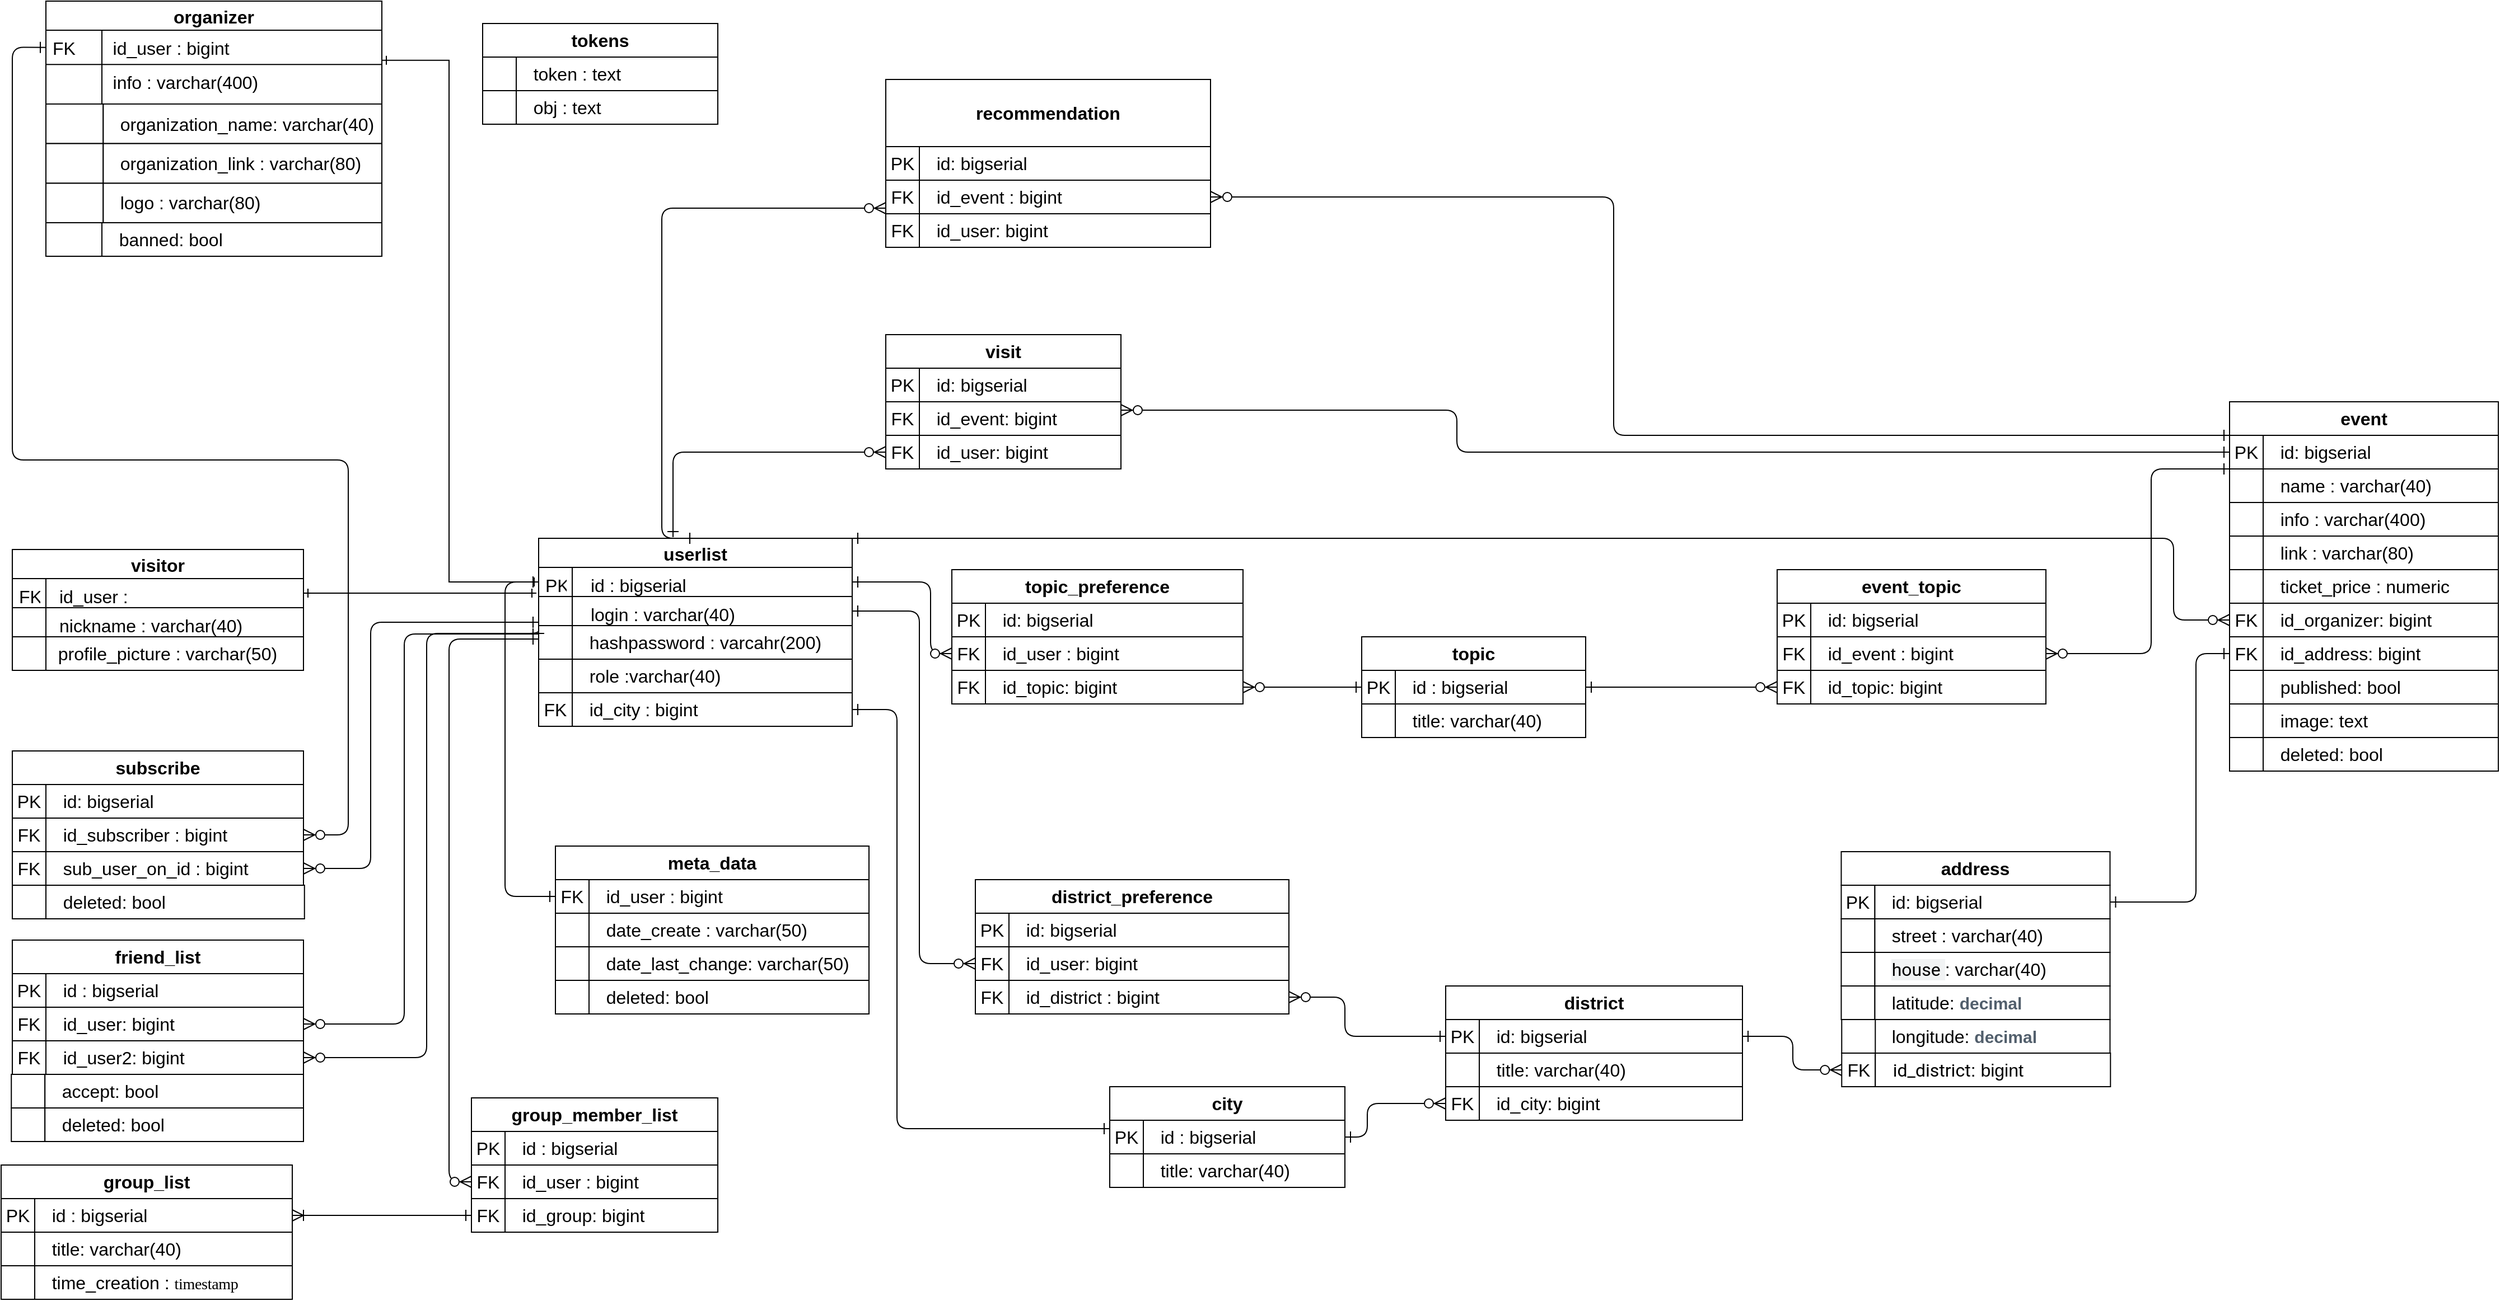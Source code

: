 <mxfile version="12.6.5" type="device"><diagram id="C5RBs43oDa-KdzZeNtuy" name="Page-1"><mxGraphModel dx="1955" dy="967" grid="1" gridSize="10" guides="1" tooltips="1" connect="1" arrows="1" fold="1" page="1" pageScale="1" pageWidth="827" pageHeight="1169" math="0" shadow="0"><root><mxCell id="WIyWlLk6GJQsqaUBKTNV-0"/><mxCell id="WIyWlLk6GJQsqaUBKTNV-1" parent="WIyWlLk6GJQsqaUBKTNV-0"/><mxCell id="cJ0iPeuXP4pMmwg4Xfa1-134" style="edgeStyle=orthogonalEdgeStyle;rounded=0;orthogonalLoop=1;jettySize=auto;html=1;exitX=0;exitY=0.5;exitDx=0;exitDy=0;entryX=1;entryY=-0.093;entryDx=0;entryDy=0;entryPerimeter=0;startArrow=ERone;startFill=0;endArrow=ERone;endFill=0;fontSize=16;" parent="WIyWlLk6GJQsqaUBKTNV-1" source="zkfFHV4jXpPFQw0GAbJ--52" target="cJ0iPeuXP4pMmwg4Xfa1-52" edge="1"><mxGeometry relative="1" as="geometry"><Array as="points"><mxPoint x="410" y="559"/><mxPoint x="410" y="93"/></Array></mxGeometry></mxCell><mxCell id="cJ0iPeuXP4pMmwg4Xfa1-21" value="" style="group;fontSize=16;" parent="WIyWlLk6GJQsqaUBKTNV-1" vertex="1" connectable="0"><mxGeometry x="490" y="520" width="280" height="138" as="geometry"/></mxCell><mxCell id="zkfFHV4jXpPFQw0GAbJ--51" value="userlist" style="swimlane;fontStyle=1;childLayout=stackLayout;horizontal=1;startSize=26;horizontalStack=0;resizeParent=1;resizeLast=0;collapsible=1;marginBottom=0;rounded=0;shadow=0;strokeWidth=1;fontSize=16;" parent="cJ0iPeuXP4pMmwg4Xfa1-21" vertex="1"><mxGeometry width="280" height="78" as="geometry"><mxRectangle x="20" y="80" width="160" height="26" as="alternateBounds"/></mxGeometry></mxCell><mxCell id="zkfFHV4jXpPFQw0GAbJ--52" value=" id : bigserial&#10;" style="shape=partialRectangle;top=0;left=0;right=0;bottom=1;align=left;verticalAlign=top;fillColor=none;spacingLeft=40;spacingRight=4;overflow=hidden;rotatable=0;points=[[0,0.5],[1,0.5]];portConstraint=eastwest;dropTarget=0;rounded=0;shadow=0;strokeWidth=1;fontStyle=0;fontSize=16;" parent="zkfFHV4jXpPFQw0GAbJ--51" vertex="1"><mxGeometry y="26" width="280" height="26" as="geometry"/></mxCell><mxCell id="zkfFHV4jXpPFQw0GAbJ--53" value="PK" style="shape=partialRectangle;top=0;left=0;bottom=0;fillColor=none;align=left;verticalAlign=top;spacingLeft=4;spacingRight=4;overflow=hidden;rotatable=0;points=[];portConstraint=eastwest;part=1;fontSize=16;" parent="zkfFHV4jXpPFQw0GAbJ--52" vertex="1" connectable="0"><mxGeometry width="30" height="26" as="geometry"/></mxCell><mxCell id="zkfFHV4jXpPFQw0GAbJ--54" value=" login : varchar(40)" style="shape=partialRectangle;top=0;left=0;right=0;bottom=0;align=left;verticalAlign=top;fillColor=none;spacingLeft=40;spacingRight=4;overflow=hidden;rotatable=0;points=[[0,0.5],[1,0.5]];portConstraint=eastwest;dropTarget=0;rounded=0;shadow=0;strokeWidth=1;fontSize=16;" parent="zkfFHV4jXpPFQw0GAbJ--51" vertex="1"><mxGeometry y="52" width="280" height="26" as="geometry"/></mxCell><mxCell id="zkfFHV4jXpPFQw0GAbJ--55" value="" style="shape=partialRectangle;top=0;left=0;bottom=0;fillColor=none;align=left;verticalAlign=top;spacingLeft=4;spacingRight=4;overflow=hidden;rotatable=0;points=[];portConstraint=eastwest;part=1;fontSize=16;" parent="zkfFHV4jXpPFQw0GAbJ--54" vertex="1" connectable="0"><mxGeometry width="30" height="26" as="geometry"/></mxCell><mxCell id="cJ0iPeuXP4pMmwg4Xfa1-22" value="" style="group;fontSize=16;" parent="cJ0iPeuXP4pMmwg4Xfa1-21" vertex="1" connectable="0"><mxGeometry y="78" width="280" height="60" as="geometry"/></mxCell><mxCell id="cJ0iPeuXP4pMmwg4Xfa1-7" value="" style="rounded=0;whiteSpace=wrap;html=1;fontSize=16;" parent="cJ0iPeuXP4pMmwg4Xfa1-22" vertex="1"><mxGeometry width="49.412" height="30" as="geometry"/></mxCell><mxCell id="cJ0iPeuXP4pMmwg4Xfa1-13" value="&lt;span style=&quot;white-space: normal ; font-size: 16px&quot;&gt;&amp;nbsp; &amp;nbsp;hashpassword : varcahr(200)&lt;/span&gt;" style="rounded=0;whiteSpace=wrap;html=1;align=left;fontSize=16;" parent="cJ0iPeuXP4pMmwg4Xfa1-22" vertex="1"><mxGeometry x="30" width="250" height="30" as="geometry"/></mxCell><mxCell id="cJ0iPeuXP4pMmwg4Xfa1-14" value="" style="rounded=0;whiteSpace=wrap;html=1;fontSize=16;" parent="cJ0iPeuXP4pMmwg4Xfa1-22" vertex="1"><mxGeometry y="30" width="30" height="30" as="geometry"/></mxCell><mxCell id="cJ0iPeuXP4pMmwg4Xfa1-15" value="&amp;nbsp; &amp;nbsp;role :varchar(40)" style="rounded=0;whiteSpace=wrap;html=1;align=left;fontSize=16;" parent="cJ0iPeuXP4pMmwg4Xfa1-22" vertex="1"><mxGeometry x="30" y="30" width="250" height="30" as="geometry"/></mxCell><mxCell id="cJ0iPeuXP4pMmwg4Xfa1-27" value="PK" style="rounded=0;whiteSpace=wrap;html=1;fontSize=16;" parent="WIyWlLk6GJQsqaUBKTNV-1" vertex="1"><mxGeometry x="2000" y="428" width="30" height="30" as="geometry"/></mxCell><mxCell id="cJ0iPeuXP4pMmwg4Xfa1-28" value="&amp;nbsp; &amp;nbsp;id&lt;span style=&quot;white-space: nowrap&quot;&gt;:&amp;nbsp;&lt;/span&gt;bigserial" style="rounded=0;whiteSpace=wrap;html=1;align=left;fontSize=16;" parent="WIyWlLk6GJQsqaUBKTNV-1" vertex="1"><mxGeometry x="2030" y="428" width="210" height="30" as="geometry"/></mxCell><mxCell id="cJ0iPeuXP4pMmwg4Xfa1-42" value="FK" style="rounded=0;whiteSpace=wrap;html=1;fontSize=16;" parent="WIyWlLk6GJQsqaUBKTNV-1" vertex="1"><mxGeometry x="490" y="658" width="30" height="30" as="geometry"/></mxCell><mxCell id="cJ0iPeuXP4pMmwg4Xfa1-43" value="&amp;nbsp; &amp;nbsp;id_city :&amp;nbsp;bigint" style="rounded=0;whiteSpace=wrap;html=1;align=left;fontSize=16;" parent="WIyWlLk6GJQsqaUBKTNV-1" vertex="1"><mxGeometry x="520" y="658" width="250" height="30" as="geometry"/></mxCell><mxCell id="cJ0iPeuXP4pMmwg4Xfa1-61" value="" style="group;fontSize=16;" parent="WIyWlLk6GJQsqaUBKTNV-1" vertex="1" connectable="0"><mxGeometry x="110" y="530" width="170" height="138" as="geometry"/></mxCell><mxCell id="cJ0iPeuXP4pMmwg4Xfa1-62" value="visitor" style="swimlane;fontStyle=1;childLayout=stackLayout;horizontal=1;startSize=26;horizontalStack=0;resizeParent=1;resizeLast=0;collapsible=1;marginBottom=0;rounded=0;shadow=0;strokeWidth=1;fontSize=16;" parent="cJ0iPeuXP4pMmwg4Xfa1-61" vertex="1"><mxGeometry x="-90" width="260" height="78" as="geometry"><mxRectangle x="20" y="80" width="160" height="26" as="alternateBounds"/></mxGeometry></mxCell><mxCell id="cJ0iPeuXP4pMmwg4Xfa1-63" value="id_user : &#10;" style="shape=partialRectangle;top=0;left=0;right=0;bottom=1;align=left;verticalAlign=top;fillColor=none;spacingLeft=40;spacingRight=4;overflow=hidden;rotatable=0;points=[[0,0.5],[1,0.5]];portConstraint=eastwest;dropTarget=0;rounded=0;shadow=0;strokeWidth=1;fontStyle=0;fontSize=16;" parent="cJ0iPeuXP4pMmwg4Xfa1-62" vertex="1"><mxGeometry y="26" width="260" height="26" as="geometry"/></mxCell><mxCell id="cJ0iPeuXP4pMmwg4Xfa1-64" value="FK" style="shape=partialRectangle;top=0;left=0;bottom=0;fillColor=none;align=left;verticalAlign=top;spacingLeft=4;spacingRight=4;overflow=hidden;rotatable=0;points=[];portConstraint=eastwest;part=1;fontSize=16;" parent="cJ0iPeuXP4pMmwg4Xfa1-63" vertex="1" connectable="0"><mxGeometry width="30" height="26" as="geometry"/></mxCell><mxCell id="cJ0iPeuXP4pMmwg4Xfa1-65" value="nickname : varchar(40)" style="shape=partialRectangle;top=0;left=0;right=0;bottom=0;align=left;verticalAlign=top;fillColor=none;spacingLeft=40;spacingRight=4;overflow=hidden;rotatable=0;points=[[0,0.5],[1,0.5]];portConstraint=eastwest;dropTarget=0;rounded=0;shadow=0;strokeWidth=1;fontSize=16;" parent="cJ0iPeuXP4pMmwg4Xfa1-62" vertex="1"><mxGeometry y="52" width="260" height="26" as="geometry"/></mxCell><mxCell id="cJ0iPeuXP4pMmwg4Xfa1-66" value="" style="shape=partialRectangle;top=0;left=0;bottom=0;fillColor=none;align=left;verticalAlign=top;spacingLeft=4;spacingRight=4;overflow=hidden;rotatable=0;points=[];portConstraint=eastwest;part=1;fontSize=16;" parent="cJ0iPeuXP4pMmwg4Xfa1-65" vertex="1" connectable="0"><mxGeometry width="30" height="26" as="geometry"/></mxCell><mxCell id="cJ0iPeuXP4pMmwg4Xfa1-67" value="" style="group;fontSize=16;" parent="cJ0iPeuXP4pMmwg4Xfa1-61" vertex="1" connectable="0"><mxGeometry y="78" width="170" height="60" as="geometry"/></mxCell><mxCell id="cJ0iPeuXP4pMmwg4Xfa1-68" value="" style="rounded=0;whiteSpace=wrap;html=1;fontSize=16;" parent="cJ0iPeuXP4pMmwg4Xfa1-67" vertex="1"><mxGeometry x="-90" width="30" height="30" as="geometry"/></mxCell><mxCell id="cJ0iPeuXP4pMmwg4Xfa1-69" value="&lt;span style=&quot;white-space: normal ; font-size: 16px&quot;&gt;&amp;nbsp; &lt;/span&gt;profile_picture&amp;nbsp;&lt;span style=&quot;white-space: nowrap&quot;&gt;: varchar(50)&lt;/span&gt;" style="rounded=0;whiteSpace=wrap;html=1;align=left;fontSize=16;" parent="cJ0iPeuXP4pMmwg4Xfa1-67" vertex="1"><mxGeometry x="-60" width="230" height="30" as="geometry"/></mxCell><mxCell id="cJ0iPeuXP4pMmwg4Xfa1-73" value="&lt;b style=&quot;font-size: 16px;&quot;&gt;event&lt;/b&gt;" style="rounded=0;whiteSpace=wrap;html=1;align=center;fontSize=16;" parent="WIyWlLk6GJQsqaUBKTNV-1" vertex="1"><mxGeometry x="2000" y="398" width="240" height="30" as="geometry"/></mxCell><mxCell id="cJ0iPeuXP4pMmwg4Xfa1-74" value="" style="rounded=0;whiteSpace=wrap;html=1;fontSize=16;" parent="WIyWlLk6GJQsqaUBKTNV-1" vertex="1"><mxGeometry x="2000" y="458" width="30" height="30" as="geometry"/></mxCell><mxCell id="cJ0iPeuXP4pMmwg4Xfa1-75" value="&amp;nbsp; &amp;nbsp;name : varchar(40)" style="rounded=0;whiteSpace=wrap;html=1;align=left;fontSize=16;" parent="WIyWlLk6GJQsqaUBKTNV-1" vertex="1"><mxGeometry x="2030" y="458" width="210" height="30" as="geometry"/></mxCell><mxCell id="cJ0iPeuXP4pMmwg4Xfa1-78" value="" style="rounded=0;whiteSpace=wrap;html=1;fontSize=16;" parent="WIyWlLk6GJQsqaUBKTNV-1" vertex="1"><mxGeometry x="2000" y="518" width="30" height="30" as="geometry"/></mxCell><mxCell id="cJ0iPeuXP4pMmwg4Xfa1-79" value="&amp;nbsp; &amp;nbsp;link : varchar(80)" style="rounded=0;whiteSpace=wrap;html=1;align=left;fontSize=16;" parent="WIyWlLk6GJQsqaUBKTNV-1" vertex="1"><mxGeometry x="2030" y="518" width="210" height="30" as="geometry"/></mxCell><mxCell id="cJ0iPeuXP4pMmwg4Xfa1-80" value="" style="rounded=0;whiteSpace=wrap;html=1;fontSize=16;" parent="WIyWlLk6GJQsqaUBKTNV-1" vertex="1"><mxGeometry x="2000" y="488" width="30" height="30" as="geometry"/></mxCell><mxCell id="cJ0iPeuXP4pMmwg4Xfa1-81" value="&amp;nbsp; &amp;nbsp;info : varchar(400)" style="rounded=0;whiteSpace=wrap;html=1;align=left;fontSize=16;" parent="WIyWlLk6GJQsqaUBKTNV-1" vertex="1"><mxGeometry x="2030" y="488" width="210" height="30" as="geometry"/></mxCell><mxCell id="cJ0iPeuXP4pMmwg4Xfa1-82" value="" style="rounded=0;whiteSpace=wrap;html=1;fontSize=16;" parent="WIyWlLk6GJQsqaUBKTNV-1" vertex="1"><mxGeometry x="2000" y="548" width="30" height="30" as="geometry"/></mxCell><mxCell id="cJ0iPeuXP4pMmwg4Xfa1-83" value="&amp;nbsp; &amp;nbsp;ticket_price : numeric" style="rounded=0;whiteSpace=wrap;html=1;align=left;fontSize=16;" parent="WIyWlLk6GJQsqaUBKTNV-1" vertex="1"><mxGeometry x="2030" y="548" width="210" height="30" as="geometry"/></mxCell><mxCell id="cJ0iPeuXP4pMmwg4Xfa1-84" value="FK" style="rounded=0;whiteSpace=wrap;html=1;fontSize=16;" parent="WIyWlLk6GJQsqaUBKTNV-1" vertex="1"><mxGeometry x="2000" y="578" width="30" height="30" as="geometry"/></mxCell><mxCell id="cJ0iPeuXP4pMmwg4Xfa1-85" value="&amp;nbsp; &amp;nbsp;id_organizer&lt;span style=&quot;white-space: nowrap&quot;&gt;:&amp;nbsp;&lt;/span&gt;&lt;span style=&quot;white-space: nowrap&quot;&gt;bigint&lt;/span&gt;" style="rounded=0;whiteSpace=wrap;html=1;align=left;fontSize=16;" parent="WIyWlLk6GJQsqaUBKTNV-1" vertex="1"><mxGeometry x="2030" y="578" width="210" height="30" as="geometry"/></mxCell><mxCell id="cJ0iPeuXP4pMmwg4Xfa1-88" value="PK" style="rounded=0;whiteSpace=wrap;html=1;fontSize=16;" parent="WIyWlLk6GJQsqaUBKTNV-1" vertex="1"><mxGeometry x="1300" y="950" width="30" height="30" as="geometry"/></mxCell><mxCell id="cJ0iPeuXP4pMmwg4Xfa1-89" value="&amp;nbsp; &amp;nbsp;id: bigserial" style="rounded=0;whiteSpace=wrap;html=1;align=left;fontSize=16;" parent="WIyWlLk6GJQsqaUBKTNV-1" vertex="1"><mxGeometry x="1330" y="950" width="235" height="30" as="geometry"/></mxCell><mxCell id="cJ0iPeuXP4pMmwg4Xfa1-90" value="&lt;b style=&quot;font-size: 16px&quot;&gt;district&lt;/b&gt;" style="rounded=0;whiteSpace=wrap;html=1;align=center;fontSize=16;" parent="WIyWlLk6GJQsqaUBKTNV-1" vertex="1"><mxGeometry x="1300" y="920" width="265" height="30" as="geometry"/></mxCell><mxCell id="cJ0iPeuXP4pMmwg4Xfa1-91" value="" style="rounded=0;whiteSpace=wrap;html=1;fontSize=16;" parent="WIyWlLk6GJQsqaUBKTNV-1" vertex="1"><mxGeometry x="1300" y="980" width="30" height="30" as="geometry"/></mxCell><mxCell id="cJ0iPeuXP4pMmwg4Xfa1-92" value="&amp;nbsp; &amp;nbsp;title: varchar(40)" style="rounded=0;whiteSpace=wrap;html=1;align=left;fontSize=16;" parent="WIyWlLk6GJQsqaUBKTNV-1" vertex="1"><mxGeometry x="1330" y="980" width="235" height="30" as="geometry"/></mxCell><mxCell id="cJ0iPeuXP4pMmwg4Xfa1-95" value="FK" style="rounded=0;whiteSpace=wrap;html=1;fontSize=16;" parent="WIyWlLk6GJQsqaUBKTNV-1" vertex="1"><mxGeometry x="1300" y="1010" width="30" height="30" as="geometry"/></mxCell><mxCell id="cJ0iPeuXP4pMmwg4Xfa1-96" value="&amp;nbsp; &amp;nbsp;id_city:&amp;nbsp;bigint" style="rounded=0;whiteSpace=wrap;html=1;align=left;fontSize=16;" parent="WIyWlLk6GJQsqaUBKTNV-1" vertex="1"><mxGeometry x="1330" y="1010" width="235" height="30" as="geometry"/></mxCell><mxCell id="cJ0iPeuXP4pMmwg4Xfa1-97" value="PK" style="rounded=0;whiteSpace=wrap;html=1;fontSize=16;" parent="WIyWlLk6GJQsqaUBKTNV-1" vertex="1"><mxGeometry x="1225" y="638" width="30" height="30" as="geometry"/></mxCell><mxCell id="cJ0iPeuXP4pMmwg4Xfa1-98" value="&amp;nbsp; &amp;nbsp;id&amp;nbsp;&lt;span style=&quot;white-space: nowrap&quot;&gt;:&amp;nbsp;&lt;/span&gt;bigserial" style="rounded=0;whiteSpace=wrap;html=1;align=left;fontSize=16;" parent="WIyWlLk6GJQsqaUBKTNV-1" vertex="1"><mxGeometry x="1255" y="638" width="170" height="30" as="geometry"/></mxCell><mxCell id="cJ0iPeuXP4pMmwg4Xfa1-99" value="&lt;b style=&quot;font-size: 16px;&quot;&gt;topic&lt;/b&gt;" style="rounded=0;whiteSpace=wrap;html=1;align=center;fontSize=16;" parent="WIyWlLk6GJQsqaUBKTNV-1" vertex="1"><mxGeometry x="1225" y="608" width="200" height="30" as="geometry"/></mxCell><mxCell id="cJ0iPeuXP4pMmwg4Xfa1-100" value="" style="rounded=0;whiteSpace=wrap;html=1;fontSize=16;" parent="WIyWlLk6GJQsqaUBKTNV-1" vertex="1"><mxGeometry x="1225" y="668" width="30" height="30" as="geometry"/></mxCell><mxCell id="cJ0iPeuXP4pMmwg4Xfa1-101" value="&amp;nbsp; &amp;nbsp;title: varchar(40)" style="rounded=0;whiteSpace=wrap;html=1;align=left;fontSize=16;" parent="WIyWlLk6GJQsqaUBKTNV-1" vertex="1"><mxGeometry x="1255" y="668" width="170" height="30" as="geometry"/></mxCell><mxCell id="cJ0iPeuXP4pMmwg4Xfa1-108" value="FK" style="rounded=0;whiteSpace=wrap;html=1;fontSize=16;" parent="WIyWlLk6GJQsqaUBKTNV-1" vertex="1"><mxGeometry x="2000" y="608" width="30" height="30" as="geometry"/></mxCell><mxCell id="cJ0iPeuXP4pMmwg4Xfa1-109" value="&amp;nbsp; &amp;nbsp;id_address&lt;span style=&quot;white-space: nowrap&quot;&gt;:&amp;nbsp;&lt;/span&gt;&lt;span style=&quot;white-space: nowrap&quot;&gt;bigint&lt;/span&gt;" style="rounded=0;whiteSpace=wrap;html=1;align=left;fontSize=16;" parent="WIyWlLk6GJQsqaUBKTNV-1" vertex="1"><mxGeometry x="2030" y="608" width="210" height="30" as="geometry"/></mxCell><mxCell id="cJ0iPeuXP4pMmwg4Xfa1-110" value="PK" style="rounded=0;whiteSpace=wrap;html=1;fontSize=16;" parent="WIyWlLk6GJQsqaUBKTNV-1" vertex="1"><mxGeometry x="1000" y="1040" width="30" height="30" as="geometry"/></mxCell><mxCell id="cJ0iPeuXP4pMmwg4Xfa1-111" value="&amp;nbsp; &amp;nbsp;id : bigserial" style="rounded=0;whiteSpace=wrap;html=1;align=left;fontSize=16;" parent="WIyWlLk6GJQsqaUBKTNV-1" vertex="1"><mxGeometry x="1030" y="1040" width="180" height="30" as="geometry"/></mxCell><mxCell id="cJ0iPeuXP4pMmwg4Xfa1-112" value="&lt;b style=&quot;font-size: 16px&quot;&gt;city&lt;/b&gt;" style="rounded=0;whiteSpace=wrap;html=1;align=center;fontSize=16;" parent="WIyWlLk6GJQsqaUBKTNV-1" vertex="1"><mxGeometry x="1000" y="1010" width="210" height="30" as="geometry"/></mxCell><mxCell id="cJ0iPeuXP4pMmwg4Xfa1-113" value="" style="rounded=0;whiteSpace=wrap;html=1;fontSize=16;" parent="WIyWlLk6GJQsqaUBKTNV-1" vertex="1"><mxGeometry x="1000" y="1070" width="30" height="30" as="geometry"/></mxCell><mxCell id="cJ0iPeuXP4pMmwg4Xfa1-114" value="&amp;nbsp; &amp;nbsp;title: varchar(40)" style="rounded=0;whiteSpace=wrap;html=1;align=left;fontSize=16;" parent="WIyWlLk6GJQsqaUBKTNV-1" vertex="1"><mxGeometry x="1030" y="1070" width="180" height="30" as="geometry"/></mxCell><mxCell id="cJ0iPeuXP4pMmwg4Xfa1-119" value="PK" style="rounded=0;whiteSpace=wrap;html=1;fontSize=16;" parent="WIyWlLk6GJQsqaUBKTNV-1" vertex="1"><mxGeometry x="1653.24" y="830" width="30" height="30" as="geometry"/></mxCell><mxCell id="cJ0iPeuXP4pMmwg4Xfa1-120" value="&amp;nbsp; &amp;nbsp;id&lt;span style=&quot;white-space: nowrap&quot;&gt;:&amp;nbsp;&lt;/span&gt;bigserial" style="rounded=0;whiteSpace=wrap;html=1;align=left;fontSize=16;" parent="WIyWlLk6GJQsqaUBKTNV-1" vertex="1"><mxGeometry x="1683.24" y="830" width="210" height="30" as="geometry"/></mxCell><mxCell id="cJ0iPeuXP4pMmwg4Xfa1-121" value="&lt;b style=&quot;font-size: 16px&quot;&gt;address&lt;/b&gt;" style="rounded=0;whiteSpace=wrap;html=1;align=center;fontSize=16;" parent="WIyWlLk6GJQsqaUBKTNV-1" vertex="1"><mxGeometry x="1653.24" y="800" width="240" height="30" as="geometry"/></mxCell><mxCell id="cJ0iPeuXP4pMmwg4Xfa1-122" value="FK" style="rounded=0;whiteSpace=wrap;html=1;fontSize=16;" parent="WIyWlLk6GJQsqaUBKTNV-1" vertex="1"><mxGeometry x="1653.65" y="980" width="30" height="30" as="geometry"/></mxCell><mxCell id="cJ0iPeuXP4pMmwg4Xfa1-123" value="&amp;nbsp; &amp;nbsp;&lt;font face=&quot;roboto, arial, sans-serif&quot;&gt;&lt;span style=&quot;white-space: nowrap&quot;&gt;id_district&lt;/span&gt;&lt;/font&gt;&lt;span style=&quot;white-space: nowrap&quot;&gt;:&amp;nbsp;&lt;/span&gt;&lt;span style=&quot;white-space: nowrap&quot;&gt;bigint&lt;/span&gt;" style="rounded=0;whiteSpace=wrap;html=1;align=left;fontSize=16;" parent="WIyWlLk6GJQsqaUBKTNV-1" vertex="1"><mxGeometry x="1683.65" y="980" width="210" height="30" as="geometry"/></mxCell><mxCell id="cJ0iPeuXP4pMmwg4Xfa1-124" value="" style="rounded=0;whiteSpace=wrap;html=1;fontSize=16;" parent="WIyWlLk6GJQsqaUBKTNV-1" vertex="1"><mxGeometry x="1653.24" y="890" width="30" height="30" as="geometry"/></mxCell><mxCell id="cJ0iPeuXP4pMmwg4Xfa1-125" value="&amp;nbsp; &amp;nbsp;&lt;span style=&quot;font-family: &amp;#34;roboto&amp;#34; , &amp;#34;arial&amp;#34; , sans-serif ; white-space: nowrap ; background-color: rgb(241 , 243 , 244)&quot;&gt;house&amp;nbsp;&lt;/span&gt;: varchar(40)" style="rounded=0;whiteSpace=wrap;html=1;align=left;fontSize=16;" parent="WIyWlLk6GJQsqaUBKTNV-1" vertex="1"><mxGeometry x="1683.24" y="890" width="210" height="30" as="geometry"/></mxCell><mxCell id="cJ0iPeuXP4pMmwg4Xfa1-126" value="" style="rounded=0;whiteSpace=wrap;html=1;fontSize=16;" parent="WIyWlLk6GJQsqaUBKTNV-1" vertex="1"><mxGeometry x="1653.24" y="860" width="30" height="30" as="geometry"/></mxCell><mxCell id="cJ0iPeuXP4pMmwg4Xfa1-127" value="&amp;nbsp; &amp;nbsp;street : varchar(40)" style="rounded=0;whiteSpace=wrap;html=1;align=left;fontSize=16;" parent="WIyWlLk6GJQsqaUBKTNV-1" vertex="1"><mxGeometry x="1683.24" y="860" width="210" height="30" as="geometry"/></mxCell><mxCell id="cJ0iPeuXP4pMmwg4Xfa1-128" value="" style="group" parent="WIyWlLk6GJQsqaUBKTNV-1" vertex="1" connectable="0"><mxGeometry x="50" y="40" width="300" height="198" as="geometry"/></mxCell><mxCell id="cJ0iPeuXP4pMmwg4Xfa1-44" value="" style="rounded=0;whiteSpace=wrap;html=1;fontSize=16;" parent="cJ0iPeuXP4pMmwg4Xfa1-128" vertex="1"><mxGeometry y="162.643" width="51.176" height="35.357" as="geometry"/></mxCell><mxCell id="cJ0iPeuXP4pMmwg4Xfa1-45" value="&amp;nbsp; &amp;nbsp;logo&amp;nbsp;&lt;span style=&quot;white-space: nowrap&quot;&gt;: varchar(80)&lt;/span&gt;" style="rounded=0;whiteSpace=wrap;html=1;align=left;fontSize=16;" parent="cJ0iPeuXP4pMmwg4Xfa1-128" vertex="1"><mxGeometry x="51.18" y="162.64" width="248.82" height="35.36" as="geometry"/></mxCell><mxCell id="cJ0iPeuXP4pMmwg4Xfa1-48" value="" style="group;fontSize=16;" parent="cJ0iPeuXP4pMmwg4Xfa1-128" vertex="1" connectable="0"><mxGeometry width="300" height="162.649" as="geometry"/></mxCell><mxCell id="cJ0iPeuXP4pMmwg4Xfa1-49" value="organizer" style="swimlane;fontStyle=1;childLayout=stackLayout;horizontal=1;startSize=26;horizontalStack=0;resizeParent=1;resizeLast=0;collapsible=1;marginBottom=0;rounded=0;shadow=0;strokeWidth=1;fontSize=16;" parent="cJ0iPeuXP4pMmwg4Xfa1-48" vertex="1"><mxGeometry width="300" height="96.643" as="geometry"><mxRectangle x="20" y="80" width="160" height="26" as="alternateBounds"/></mxGeometry></mxCell><mxCell id="cJ0iPeuXP4pMmwg4Xfa1-50" value="    id_user : bigint" style="shape=partialRectangle;top=0;left=0;right=0;bottom=1;align=left;verticalAlign=top;fillColor=none;spacingLeft=40;spacingRight=4;overflow=hidden;rotatable=0;points=[[0,0.5],[1,0.5]];portConstraint=eastwest;dropTarget=0;rounded=0;shadow=0;strokeWidth=1;fontStyle=0;fontSize=16;" parent="cJ0iPeuXP4pMmwg4Xfa1-49" vertex="1"><mxGeometry y="26" width="300" height="30.643" as="geometry"/></mxCell><mxCell id="cJ0iPeuXP4pMmwg4Xfa1-51" value="FK" style="shape=partialRectangle;top=0;left=0;bottom=0;fillColor=none;align=left;verticalAlign=top;spacingLeft=4;spacingRight=4;overflow=hidden;rotatable=0;points=[];portConstraint=eastwest;part=1;fontSize=16;" parent="cJ0iPeuXP4pMmwg4Xfa1-50" vertex="1" connectable="0"><mxGeometry width="50" height="30.64" as="geometry"/></mxCell><mxCell id="cJ0iPeuXP4pMmwg4Xfa1-52" value="    info : varchar(400)" style="shape=partialRectangle;top=0;left=0;right=0;bottom=0;align=left;verticalAlign=top;fillColor=none;spacingLeft=40;spacingRight=4;overflow=hidden;rotatable=0;points=[[0,0.5],[1,0.5]];portConstraint=eastwest;dropTarget=0;rounded=0;shadow=0;strokeWidth=1;fontSize=16;" parent="cJ0iPeuXP4pMmwg4Xfa1-49" vertex="1"><mxGeometry y="56.643" width="300" height="40" as="geometry"/></mxCell><mxCell id="cJ0iPeuXP4pMmwg4Xfa1-53" value="" style="shape=partialRectangle;top=0;left=0;bottom=0;fillColor=none;align=left;verticalAlign=top;spacingLeft=4;spacingRight=4;overflow=hidden;rotatable=0;points=[];portConstraint=eastwest;part=1;fontSize=16;" parent="cJ0iPeuXP4pMmwg4Xfa1-52" vertex="1" connectable="0"><mxGeometry width="50" height="40" as="geometry"/></mxCell><mxCell id="cJ0iPeuXP4pMmwg4Xfa1-54" value="" style="group;fontSize=16;" parent="cJ0iPeuXP4pMmwg4Xfa1-48" vertex="1" connectable="0"><mxGeometry y="91.929" width="300" height="70.72" as="geometry"/></mxCell><mxCell id="cJ0iPeuXP4pMmwg4Xfa1-55" value="" style="rounded=0;whiteSpace=wrap;html=1;fontSize=16;" parent="cJ0iPeuXP4pMmwg4Xfa1-54" vertex="1"><mxGeometry width="51.176" height="35.357" as="geometry"/></mxCell><mxCell id="cJ0iPeuXP4pMmwg4Xfa1-56" value="&lt;span style=&quot;white-space: normal ; font-size: 16px&quot;&gt;&amp;nbsp; &amp;nbsp;&lt;/span&gt;organization_name&lt;span style=&quot;white-space: nowrap&quot;&gt;: varchar(40)&lt;/span&gt;" style="rounded=0;whiteSpace=wrap;html=1;align=left;fontSize=16;" parent="cJ0iPeuXP4pMmwg4Xfa1-54" vertex="1"><mxGeometry x="51.18" width="248.82" height="35.36" as="geometry"/></mxCell><mxCell id="cJ0iPeuXP4pMmwg4Xfa1-57" value="" style="rounded=0;whiteSpace=wrap;html=1;fontSize=16;" parent="cJ0iPeuXP4pMmwg4Xfa1-54" vertex="1"><mxGeometry y="35.357" width="51.176" height="35.357" as="geometry"/></mxCell><mxCell id="cJ0iPeuXP4pMmwg4Xfa1-58" value="&amp;nbsp; &amp;nbsp;organization_link&amp;nbsp;&lt;span style=&quot;white-space: nowrap&quot;&gt;: varchar(80)&lt;/span&gt;" style="rounded=0;whiteSpace=wrap;html=1;align=left;fontSize=16;" parent="cJ0iPeuXP4pMmwg4Xfa1-54" vertex="1"><mxGeometry x="51.18" y="35.36" width="248.82" height="35.36" as="geometry"/></mxCell><mxCell id="cJ0iPeuXP4pMmwg4Xfa1-131" value="" style="edgeStyle=orthogonalEdgeStyle;endArrow=ERone;startArrow=ERone;shadow=0;strokeWidth=1;endSize=8;startSize=8;entryX=0;entryY=0.25;entryDx=0;entryDy=0;startFill=0;endFill=0;exitX=1;exitY=0.5;exitDx=0;exitDy=0;" parent="WIyWlLk6GJQsqaUBKTNV-1" source="cJ0iPeuXP4pMmwg4Xfa1-43" target="cJ0iPeuXP4pMmwg4Xfa1-110" edge="1"><mxGeometry width="100" height="100" relative="1" as="geometry"><mxPoint x="700" y="820" as="sourcePoint"/><mxPoint x="880" y="515" as="targetPoint"/><Array as="points"><mxPoint x="810" y="673"/><mxPoint x="810" y="1048"/></Array></mxGeometry></mxCell><mxCell id="cJ0iPeuXP4pMmwg4Xfa1-132" value="" style="edgeStyle=orthogonalEdgeStyle;endArrow=ERzeroToMany;startArrow=ERone;shadow=0;strokeWidth=1;endSize=8;startSize=8;startFill=0;entryX=0;entryY=0.5;entryDx=0;entryDy=0;endFill=1;exitX=1;exitY=0.5;exitDx=0;exitDy=0;" parent="WIyWlLk6GJQsqaUBKTNV-1" source="cJ0iPeuXP4pMmwg4Xfa1-111" target="cJ0iPeuXP4pMmwg4Xfa1-95" edge="1"><mxGeometry width="100" height="100" relative="1" as="geometry"><mxPoint x="1260" y="1150" as="sourcePoint"/><mxPoint x="1010" y="1160" as="targetPoint"/><Array as="points"><mxPoint x="1230" y="1055"/><mxPoint x="1230" y="1025"/></Array></mxGeometry></mxCell><mxCell id="cJ0iPeuXP4pMmwg4Xfa1-133" style="edgeStyle=orthogonalEdgeStyle;rounded=0;orthogonalLoop=1;jettySize=auto;html=1;entryX=1;entryY=0.5;entryDx=0;entryDy=0;startArrow=ERone;startFill=0;endArrow=ERone;endFill=0;fontSize=16;" parent="WIyWlLk6GJQsqaUBKTNV-1" target="cJ0iPeuXP4pMmwg4Xfa1-63" edge="1"><mxGeometry relative="1" as="geometry"><mxPoint x="488" y="569" as="sourcePoint"/><Array as="points"><mxPoint x="410" y="569"/><mxPoint x="410" y="569"/></Array></mxGeometry></mxCell><mxCell id="cJ0iPeuXP4pMmwg4Xfa1-135" value="" style="rounded=0;whiteSpace=wrap;html=1;fontSize=16;" parent="WIyWlLk6GJQsqaUBKTNV-1" vertex="1"><mxGeometry x="1653.24" y="920" width="30" height="30" as="geometry"/></mxCell><mxCell id="cJ0iPeuXP4pMmwg4Xfa1-136" value="&amp;nbsp; &amp;nbsp;latitude:&amp;nbsp;&lt;span style=&quot;color: rgb(82 , 95 , 108) ; font-size: 15px ; background-color: rgb(255 , 255 , 255)&quot;&gt;&lt;b&gt;decimal&lt;/b&gt;&lt;/span&gt;" style="rounded=0;whiteSpace=wrap;html=1;align=left;fontSize=16;" parent="WIyWlLk6GJQsqaUBKTNV-1" vertex="1"><mxGeometry x="1683.24" y="920" width="210" height="30" as="geometry"/></mxCell><mxCell id="cJ0iPeuXP4pMmwg4Xfa1-138" value="" style="edgeStyle=orthogonalEdgeStyle;endArrow=ERzeroToMany;startArrow=ERone;shadow=0;strokeWidth=1;endSize=8;startSize=8;startFill=0;exitX=1;exitY=0.5;exitDx=0;exitDy=0;entryX=0;entryY=0.5;entryDx=0;entryDy=0;" parent="WIyWlLk6GJQsqaUBKTNV-1" source="cJ0iPeuXP4pMmwg4Xfa1-89" target="cJ0iPeuXP4pMmwg4Xfa1-122" edge="1"><mxGeometry width="100" height="100" relative="1" as="geometry"><mxPoint x="980" y="1005" as="sourcePoint"/><mxPoint x="1285" y="1010" as="targetPoint"/><Array as="points"><mxPoint x="1610" y="965"/><mxPoint x="1610" y="995"/></Array></mxGeometry></mxCell><mxCell id="cJ0iPeuXP4pMmwg4Xfa1-141" value="" style="edgeStyle=orthogonalEdgeStyle;endArrow=ERone;startArrow=ERone;shadow=0;strokeWidth=1;endSize=8;startSize=8;startFill=0;endFill=0;exitX=0;exitY=0.5;exitDx=0;exitDy=0;entryX=1;entryY=0.5;entryDx=0;entryDy=0;" parent="WIyWlLk6GJQsqaUBKTNV-1" source="cJ0iPeuXP4pMmwg4Xfa1-108" target="cJ0iPeuXP4pMmwg4Xfa1-120" edge="1"><mxGeometry width="100" height="100" relative="1" as="geometry"><mxPoint x="670" y="743" as="sourcePoint"/><mxPoint x="1490" y="880" as="targetPoint"/><Array as="points"><mxPoint x="1970" y="623"/><mxPoint x="1970" y="845"/></Array></mxGeometry></mxCell><mxCell id="cJ0iPeuXP4pMmwg4Xfa1-142" value="PK" style="rounded=0;whiteSpace=wrap;html=1;fontSize=16;" parent="WIyWlLk6GJQsqaUBKTNV-1" vertex="1"><mxGeometry x="800" y="170" width="30" height="30" as="geometry"/></mxCell><mxCell id="cJ0iPeuXP4pMmwg4Xfa1-143" value="&amp;nbsp; &amp;nbsp;id&lt;span style=&quot;white-space: nowrap&quot;&gt;:&amp;nbsp;&lt;/span&gt;bigserial" style="rounded=0;whiteSpace=wrap;html=1;align=left;fontSize=16;" parent="WIyWlLk6GJQsqaUBKTNV-1" vertex="1"><mxGeometry x="830" y="170" width="260" height="30" as="geometry"/></mxCell><mxCell id="cJ0iPeuXP4pMmwg4Xfa1-144" value="&lt;b&gt;recommendation&lt;/b&gt;" style="rounded=0;whiteSpace=wrap;html=1;align=center;fontSize=16;" parent="WIyWlLk6GJQsqaUBKTNV-1" vertex="1"><mxGeometry x="800" y="110" width="290" height="60" as="geometry"/></mxCell><mxCell id="cJ0iPeuXP4pMmwg4Xfa1-145" value="FK" style="rounded=0;whiteSpace=wrap;html=1;fontSize=16;" parent="WIyWlLk6GJQsqaUBKTNV-1" vertex="1"><mxGeometry x="800" y="230" width="30" height="30" as="geometry"/></mxCell><mxCell id="cJ0iPeuXP4pMmwg4Xfa1-146" value="&amp;nbsp; &amp;nbsp;id_user&lt;span style=&quot;white-space: nowrap&quot;&gt;:&amp;nbsp;&lt;/span&gt;&lt;span style=&quot;white-space: nowrap&quot;&gt;bigint&lt;/span&gt;" style="rounded=0;whiteSpace=wrap;html=1;align=left;fontSize=16;" parent="WIyWlLk6GJQsqaUBKTNV-1" vertex="1"><mxGeometry x="830" y="230" width="260" height="30" as="geometry"/></mxCell><mxCell id="cJ0iPeuXP4pMmwg4Xfa1-147" value="FK" style="rounded=0;whiteSpace=wrap;html=1;fontSize=16;" parent="WIyWlLk6GJQsqaUBKTNV-1" vertex="1"><mxGeometry x="800" y="200" width="30" height="30" as="geometry"/></mxCell><mxCell id="cJ0iPeuXP4pMmwg4Xfa1-148" value="&amp;nbsp; &amp;nbsp;id_event&amp;nbsp;&lt;span style=&quot;white-space: nowrap&quot;&gt;:&amp;nbsp;&lt;/span&gt;&lt;span style=&quot;white-space: nowrap&quot;&gt;bigint&lt;/span&gt;" style="rounded=0;whiteSpace=wrap;html=1;align=left;fontSize=16;" parent="WIyWlLk6GJQsqaUBKTNV-1" vertex="1"><mxGeometry x="830" y="200" width="260" height="30" as="geometry"/></mxCell><mxCell id="cJ0iPeuXP4pMmwg4Xfa1-149" value="" style="edgeStyle=orthogonalEdgeStyle;endArrow=ERzeroToMany;startArrow=ERone;shadow=0;strokeWidth=1;endSize=8;startSize=8;startFill=0;exitX=0.5;exitY=0;exitDx=0;exitDy=0;" parent="WIyWlLk6GJQsqaUBKTNV-1" source="zkfFHV4jXpPFQw0GAbJ--51" edge="1"><mxGeometry width="100" height="100" relative="1" as="geometry"><mxPoint x="672.89" y="583.846" as="sourcePoint"/><mxPoint x="800" y="225" as="targetPoint"/><Array as="points"><mxPoint x="600" y="520"/><mxPoint x="600" y="225"/></Array></mxGeometry></mxCell><mxCell id="cJ0iPeuXP4pMmwg4Xfa1-150" value="" style="edgeStyle=orthogonalEdgeStyle;endArrow=ERzeroToMany;startArrow=ERone;shadow=0;strokeWidth=1;endSize=8;startSize=8;entryX=1;entryY=0.5;entryDx=0;entryDy=0;startFill=0;exitX=0;exitY=0;exitDx=0;exitDy=0;" parent="WIyWlLk6GJQsqaUBKTNV-1" source="cJ0iPeuXP4pMmwg4Xfa1-27" target="cJ0iPeuXP4pMmwg4Xfa1-148" edge="1"><mxGeometry width="100" height="100" relative="1" as="geometry"><mxPoint x="585" y="530" as="sourcePoint"/><mxPoint x="630" y="315" as="targetPoint"/><Array as="points"><mxPoint x="1450" y="428"/><mxPoint x="1450" y="215"/></Array></mxGeometry></mxCell><mxCell id="cJ0iPeuXP4pMmwg4Xfa1-151" value="" style="edgeStyle=orthogonalEdgeStyle;endArrow=ERzeroToMany;startArrow=ERone;shadow=0;strokeWidth=1;endSize=8;startSize=8;entryX=0;entryY=0.5;entryDx=0;entryDy=0;startFill=0;exitX=1;exitY=0;exitDx=0;exitDy=0;" parent="WIyWlLk6GJQsqaUBKTNV-1" source="zkfFHV4jXpPFQw0GAbJ--51" target="cJ0iPeuXP4pMmwg4Xfa1-84" edge="1"><mxGeometry width="100" height="100" relative="1" as="geometry"><mxPoint x="650" y="519" as="sourcePoint"/><mxPoint x="880" y="515" as="targetPoint"/><Array as="points"><mxPoint x="1950" y="520"/><mxPoint x="1950" y="593"/></Array></mxGeometry></mxCell><mxCell id="cJ0iPeuXP4pMmwg4Xfa1-159" value="PK" style="rounded=0;whiteSpace=wrap;html=1;fontSize=16;" parent="WIyWlLk6GJQsqaUBKTNV-1" vertex="1"><mxGeometry x="20" y="740" width="30" height="30" as="geometry"/></mxCell><mxCell id="cJ0iPeuXP4pMmwg4Xfa1-160" value="&amp;nbsp; &amp;nbsp;id: bigserial" style="rounded=0;whiteSpace=wrap;html=1;align=left;fontSize=16;" parent="WIyWlLk6GJQsqaUBKTNV-1" vertex="1"><mxGeometry x="50" y="740" width="230" height="30" as="geometry"/></mxCell><mxCell id="cJ0iPeuXP4pMmwg4Xfa1-161" value="&lt;span style=&quot;text-align: left&quot;&gt;&lt;b&gt;subscribe&lt;/b&gt;&lt;/span&gt;" style="rounded=0;whiteSpace=wrap;html=1;align=center;fontSize=16;" parent="WIyWlLk6GJQsqaUBKTNV-1" vertex="1"><mxGeometry x="20" y="710" width="260" height="30" as="geometry"/></mxCell><mxCell id="cJ0iPeuXP4pMmwg4Xfa1-162" value="FK" style="rounded=0;whiteSpace=wrap;html=1;fontSize=16;" parent="WIyWlLk6GJQsqaUBKTNV-1" vertex="1"><mxGeometry x="20" y="770" width="30" height="30" as="geometry"/></mxCell><mxCell id="cJ0iPeuXP4pMmwg4Xfa1-163" value="&amp;nbsp; &amp;nbsp;id_subscriber :&amp;nbsp;bigint" style="rounded=0;whiteSpace=wrap;html=1;align=left;fontSize=16;" parent="WIyWlLk6GJQsqaUBKTNV-1" vertex="1"><mxGeometry x="50" y="770" width="230" height="30" as="geometry"/></mxCell><mxCell id="cJ0iPeuXP4pMmwg4Xfa1-166" value="PK" style="rounded=0;whiteSpace=wrap;html=1;fontSize=16;" parent="WIyWlLk6GJQsqaUBKTNV-1" vertex="1"><mxGeometry x="20" y="909" width="30" height="30" as="geometry"/></mxCell><mxCell id="cJ0iPeuXP4pMmwg4Xfa1-167" value="&amp;nbsp; &amp;nbsp;id : bigserial" style="rounded=0;whiteSpace=wrap;html=1;align=left;fontSize=16;" parent="WIyWlLk6GJQsqaUBKTNV-1" vertex="1"><mxGeometry x="50" y="909" width="230" height="30" as="geometry"/></mxCell><mxCell id="cJ0iPeuXP4pMmwg4Xfa1-168" value="&lt;b&gt;friend_list&lt;/b&gt;" style="rounded=0;whiteSpace=wrap;html=1;align=center;fontSize=16;" parent="WIyWlLk6GJQsqaUBKTNV-1" vertex="1"><mxGeometry x="20" y="879" width="260" height="30" as="geometry"/></mxCell><mxCell id="cJ0iPeuXP4pMmwg4Xfa1-169" value="FK" style="rounded=0;whiteSpace=wrap;html=1;fontSize=16;" parent="WIyWlLk6GJQsqaUBKTNV-1" vertex="1"><mxGeometry x="20" y="939" width="30" height="30" as="geometry"/></mxCell><mxCell id="cJ0iPeuXP4pMmwg4Xfa1-170" value="&amp;nbsp; &amp;nbsp;id_user:&amp;nbsp;bigint" style="rounded=0;whiteSpace=wrap;html=1;align=left;fontSize=16;" parent="WIyWlLk6GJQsqaUBKTNV-1" vertex="1"><mxGeometry x="50" y="939" width="230" height="30" as="geometry"/></mxCell><mxCell id="cJ0iPeuXP4pMmwg4Xfa1-175" value="" style="edgeStyle=orthogonalEdgeStyle;endArrow=ERzeroToMany;startArrow=ERone;shadow=0;strokeWidth=1;endSize=8;startSize=8;startFill=0;exitX=1;exitY=0.5;exitDx=0;exitDy=0;entryX=0;entryY=0.5;entryDx=0;entryDy=0;" parent="WIyWlLk6GJQsqaUBKTNV-1" source="zkfFHV4jXpPFQw0GAbJ--54" target="cJ0iPeuXP4pMmwg4Xfa1-195" edge="1"><mxGeometry width="100" height="100" relative="1" as="geometry"><mxPoint x="980" y="1075" as="sourcePoint"/><mxPoint x="1090" y="1095" as="targetPoint"/><Array as="points"><mxPoint x="830" y="585"/><mxPoint x="830" y="900"/></Array></mxGeometry></mxCell><mxCell id="cJ0iPeuXP4pMmwg4Xfa1-181" value="FK" style="rounded=0;whiteSpace=wrap;html=1;fontSize=16;" parent="WIyWlLk6GJQsqaUBKTNV-1" vertex="1"><mxGeometry x="800" y="398" width="30" height="30" as="geometry"/></mxCell><mxCell id="cJ0iPeuXP4pMmwg4Xfa1-182" value="&amp;nbsp; &amp;nbsp;id_event&lt;span style=&quot;white-space: nowrap&quot;&gt;:&amp;nbsp;&lt;/span&gt;&lt;span style=&quot;white-space: nowrap&quot;&gt;bigint&lt;/span&gt;" style="rounded=0;whiteSpace=wrap;html=1;align=left;fontSize=16;" parent="WIyWlLk6GJQsqaUBKTNV-1" vertex="1"><mxGeometry x="830" y="398" width="180" height="30" as="geometry"/></mxCell><mxCell id="cJ0iPeuXP4pMmwg4Xfa1-183" value="&lt;b&gt;visit&lt;/b&gt;" style="rounded=0;whiteSpace=wrap;html=1;align=center;fontSize=16;" parent="WIyWlLk6GJQsqaUBKTNV-1" vertex="1"><mxGeometry x="800" y="338" width="210" height="30" as="geometry"/></mxCell><mxCell id="cJ0iPeuXP4pMmwg4Xfa1-184" value="FK" style="rounded=0;whiteSpace=wrap;html=1;fontSize=16;" parent="WIyWlLk6GJQsqaUBKTNV-1" vertex="1"><mxGeometry x="800" y="428" width="30" height="30" as="geometry"/></mxCell><mxCell id="cJ0iPeuXP4pMmwg4Xfa1-185" value="&amp;nbsp; &amp;nbsp;id_user&lt;span style=&quot;white-space: nowrap&quot;&gt;:&amp;nbsp;&lt;/span&gt;&lt;span style=&quot;white-space: nowrap&quot;&gt;bigint&lt;/span&gt;" style="rounded=0;whiteSpace=wrap;html=1;align=left;fontSize=16;" parent="WIyWlLk6GJQsqaUBKTNV-1" vertex="1"><mxGeometry x="830" y="428" width="180" height="30" as="geometry"/></mxCell><mxCell id="cJ0iPeuXP4pMmwg4Xfa1-188" value="" style="edgeStyle=orthogonalEdgeStyle;endArrow=ERzeroToMany;startArrow=ERone;shadow=0;strokeWidth=1;endSize=8;startSize=8;entryX=0;entryY=0.5;entryDx=0;entryDy=0;startFill=0;" parent="WIyWlLk6GJQsqaUBKTNV-1" target="cJ0iPeuXP4pMmwg4Xfa1-184" edge="1"><mxGeometry width="100" height="100" relative="1" as="geometry"><mxPoint x="610" y="519" as="sourcePoint"/><mxPoint x="585.0" y="110" as="targetPoint"/><Array as="points"><mxPoint x="610" y="519"/><mxPoint x="610" y="205"/></Array></mxGeometry></mxCell><mxCell id="cJ0iPeuXP4pMmwg4Xfa1-189" value="" style="edgeStyle=orthogonalEdgeStyle;endArrow=ERzeroToMany;startArrow=ERone;shadow=0;strokeWidth=1;endSize=8;startSize=8;entryX=1;entryY=0.25;entryDx=0;entryDy=0;startFill=0;exitX=0;exitY=0.5;exitDx=0;exitDy=0;" parent="WIyWlLk6GJQsqaUBKTNV-1" source="cJ0iPeuXP4pMmwg4Xfa1-27" target="cJ0iPeuXP4pMmwg4Xfa1-182" edge="1"><mxGeometry width="100" height="100" relative="1" as="geometry"><mxPoint x="595.0" y="540" as="sourcePoint"/><mxPoint x="595.0" y="120" as="targetPoint"/><Array as="points"><mxPoint x="1310" y="443"/><mxPoint x="1310" y="406"/></Array></mxGeometry></mxCell><mxCell id="cJ0iPeuXP4pMmwg4Xfa1-190" value="PK" style="rounded=0;whiteSpace=wrap;html=1;fontSize=16;" parent="WIyWlLk6GJQsqaUBKTNV-1" vertex="1"><mxGeometry x="800" y="368" width="30" height="30" as="geometry"/></mxCell><mxCell id="cJ0iPeuXP4pMmwg4Xfa1-191" value="&amp;nbsp; &amp;nbsp;id&lt;span style=&quot;white-space: nowrap&quot;&gt;:&amp;nbsp;&lt;/span&gt;bigserial" style="rounded=0;whiteSpace=wrap;html=1;align=left;fontSize=16;" parent="WIyWlLk6GJQsqaUBKTNV-1" vertex="1"><mxGeometry x="830" y="368" width="180" height="30" as="geometry"/></mxCell><mxCell id="cJ0iPeuXP4pMmwg4Xfa1-192" value="PK" style="rounded=0;whiteSpace=wrap;html=1;fontSize=16;" parent="WIyWlLk6GJQsqaUBKTNV-1" vertex="1"><mxGeometry x="880" y="855" width="30" height="30" as="geometry"/></mxCell><mxCell id="cJ0iPeuXP4pMmwg4Xfa1-193" value="&amp;nbsp; &amp;nbsp;id: bigserial" style="rounded=0;whiteSpace=wrap;html=1;align=left;fontSize=16;" parent="WIyWlLk6GJQsqaUBKTNV-1" vertex="1"><mxGeometry x="910" y="855" width="250" height="30" as="geometry"/></mxCell><mxCell id="cJ0iPeuXP4pMmwg4Xfa1-194" value="&lt;b style=&quot;font-size: 16px&quot;&gt;district_&lt;/b&gt;&lt;b&gt;preference&lt;/b&gt;" style="rounded=0;whiteSpace=wrap;html=1;align=center;fontSize=16;" parent="WIyWlLk6GJQsqaUBKTNV-1" vertex="1"><mxGeometry x="880" y="825" width="280" height="30" as="geometry"/></mxCell><mxCell id="cJ0iPeuXP4pMmwg4Xfa1-195" value="FK" style="rounded=0;whiteSpace=wrap;html=1;fontSize=16;" parent="WIyWlLk6GJQsqaUBKTNV-1" vertex="1"><mxGeometry x="880" y="885" width="30" height="30" as="geometry"/></mxCell><mxCell id="cJ0iPeuXP4pMmwg4Xfa1-196" value="&amp;nbsp; &amp;nbsp;id_user:&amp;nbsp;bigint" style="rounded=0;whiteSpace=wrap;html=1;align=left;fontSize=16;" parent="WIyWlLk6GJQsqaUBKTNV-1" vertex="1"><mxGeometry x="910" y="885" width="250" height="30" as="geometry"/></mxCell><mxCell id="cJ0iPeuXP4pMmwg4Xfa1-197" value="FK" style="rounded=0;whiteSpace=wrap;html=1;fontSize=16;" parent="WIyWlLk6GJQsqaUBKTNV-1" vertex="1"><mxGeometry x="880" y="915" width="30" height="30" as="geometry"/></mxCell><mxCell id="cJ0iPeuXP4pMmwg4Xfa1-198" value="&amp;nbsp; &amp;nbsp;id_district :&amp;nbsp;bigint" style="rounded=0;whiteSpace=wrap;html=1;align=left;fontSize=16;" parent="WIyWlLk6GJQsqaUBKTNV-1" vertex="1"><mxGeometry x="910" y="915" width="250" height="30" as="geometry"/></mxCell><mxCell id="cJ0iPeuXP4pMmwg4Xfa1-199" value="" style="edgeStyle=orthogonalEdgeStyle;endArrow=ERzeroToMany;startArrow=ERone;shadow=0;strokeWidth=1;endSize=8;startSize=8;startFill=0;exitX=0;exitY=0.5;exitDx=0;exitDy=0;entryX=1;entryY=0.5;entryDx=0;entryDy=0;" parent="WIyWlLk6GJQsqaUBKTNV-1" source="cJ0iPeuXP4pMmwg4Xfa1-88" target="cJ0iPeuXP4pMmwg4Xfa1-198" edge="1"><mxGeometry width="100" height="100" relative="1" as="geometry"><mxPoint x="670.0" y="595.0" as="sourcePoint"/><mxPoint x="810.0" y="905" as="targetPoint"/><Array as="points"><mxPoint x="1210" y="965"/><mxPoint x="1210" y="930"/></Array></mxGeometry></mxCell><mxCell id="cJ0iPeuXP4pMmwg4Xfa1-200" value="PK" style="rounded=0;whiteSpace=wrap;html=1;fontSize=16;" parent="WIyWlLk6GJQsqaUBKTNV-1" vertex="1"><mxGeometry x="1596" y="578" width="30" height="30" as="geometry"/></mxCell><mxCell id="cJ0iPeuXP4pMmwg4Xfa1-201" value="&amp;nbsp; &amp;nbsp;id&lt;span style=&quot;white-space: nowrap&quot;&gt;:&amp;nbsp;&lt;/span&gt;bigserial" style="rounded=0;whiteSpace=wrap;html=1;align=left;fontSize=16;" parent="WIyWlLk6GJQsqaUBKTNV-1" vertex="1"><mxGeometry x="1626" y="578" width="210" height="30" as="geometry"/></mxCell><mxCell id="cJ0iPeuXP4pMmwg4Xfa1-202" value="&lt;b&gt;event_topic&lt;/b&gt;" style="rounded=0;whiteSpace=wrap;html=1;align=center;fontSize=16;" parent="WIyWlLk6GJQsqaUBKTNV-1" vertex="1"><mxGeometry x="1596" y="548" width="240" height="30" as="geometry"/></mxCell><mxCell id="cJ0iPeuXP4pMmwg4Xfa1-203" value="FK" style="rounded=0;whiteSpace=wrap;html=1;fontSize=16;" parent="WIyWlLk6GJQsqaUBKTNV-1" vertex="1"><mxGeometry x="1596" y="608" width="30" height="30" as="geometry"/></mxCell><mxCell id="cJ0iPeuXP4pMmwg4Xfa1-204" value="&amp;nbsp; &amp;nbsp;id_event&amp;nbsp;&lt;span style=&quot;white-space: nowrap&quot;&gt;:&amp;nbsp;&lt;/span&gt;&lt;span style=&quot;white-space: nowrap&quot;&gt;bigint&lt;/span&gt;" style="rounded=0;whiteSpace=wrap;html=1;align=left;fontSize=16;" parent="WIyWlLk6GJQsqaUBKTNV-1" vertex="1"><mxGeometry x="1626" y="608" width="210" height="30" as="geometry"/></mxCell><mxCell id="cJ0iPeuXP4pMmwg4Xfa1-205" value="FK" style="rounded=0;whiteSpace=wrap;html=1;fontSize=16;" parent="WIyWlLk6GJQsqaUBKTNV-1" vertex="1"><mxGeometry x="1596" y="638" width="30" height="30" as="geometry"/></mxCell><mxCell id="cJ0iPeuXP4pMmwg4Xfa1-206" value="&amp;nbsp; &amp;nbsp;id_topic&lt;span style=&quot;white-space: nowrap&quot;&gt;:&amp;nbsp;&lt;/span&gt;&lt;span style=&quot;white-space: nowrap&quot;&gt;bigint&lt;/span&gt;" style="rounded=0;whiteSpace=wrap;html=1;align=left;fontSize=16;" parent="WIyWlLk6GJQsqaUBKTNV-1" vertex="1"><mxGeometry x="1626" y="638" width="210" height="30" as="geometry"/></mxCell><mxCell id="cJ0iPeuXP4pMmwg4Xfa1-207" value="PK" style="rounded=0;whiteSpace=wrap;html=1;fontSize=16;" parent="WIyWlLk6GJQsqaUBKTNV-1" vertex="1"><mxGeometry x="859" y="578" width="30" height="30" as="geometry"/></mxCell><mxCell id="cJ0iPeuXP4pMmwg4Xfa1-208" value="&amp;nbsp; &amp;nbsp;id: bigserial" style="rounded=0;whiteSpace=wrap;html=1;align=left;fontSize=16;" parent="WIyWlLk6GJQsqaUBKTNV-1" vertex="1"><mxGeometry x="889" y="578" width="230" height="30" as="geometry"/></mxCell><mxCell id="cJ0iPeuXP4pMmwg4Xfa1-209" value="&lt;b style=&quot;font-size: 16px&quot;&gt;topic_&lt;/b&gt;&lt;b&gt;preference&lt;/b&gt;" style="rounded=0;whiteSpace=wrap;html=1;align=center;fontSize=16;" parent="WIyWlLk6GJQsqaUBKTNV-1" vertex="1"><mxGeometry x="859" y="548" width="260" height="30" as="geometry"/></mxCell><mxCell id="cJ0iPeuXP4pMmwg4Xfa1-210" value="FK" style="rounded=0;whiteSpace=wrap;html=1;fontSize=16;" parent="WIyWlLk6GJQsqaUBKTNV-1" vertex="1"><mxGeometry x="859" y="608" width="30" height="30" as="geometry"/></mxCell><mxCell id="cJ0iPeuXP4pMmwg4Xfa1-211" value="&amp;nbsp; &amp;nbsp;id_user :&amp;nbsp;bigint" style="rounded=0;whiteSpace=wrap;html=1;align=left;fontSize=16;" parent="WIyWlLk6GJQsqaUBKTNV-1" vertex="1"><mxGeometry x="889" y="608" width="230" height="30" as="geometry"/></mxCell><mxCell id="cJ0iPeuXP4pMmwg4Xfa1-212" value="FK" style="rounded=0;whiteSpace=wrap;html=1;fontSize=16;" parent="WIyWlLk6GJQsqaUBKTNV-1" vertex="1"><mxGeometry x="859" y="638" width="30" height="30" as="geometry"/></mxCell><mxCell id="cJ0iPeuXP4pMmwg4Xfa1-213" value="&amp;nbsp; &amp;nbsp;id_topic:&amp;nbsp;bigint" style="rounded=0;whiteSpace=wrap;html=1;align=left;fontSize=16;" parent="WIyWlLk6GJQsqaUBKTNV-1" vertex="1"><mxGeometry x="889" y="638" width="230" height="30" as="geometry"/></mxCell><mxCell id="cJ0iPeuXP4pMmwg4Xfa1-214" value="" style="edgeStyle=orthogonalEdgeStyle;endArrow=ERzeroToMany;startArrow=ERone;shadow=0;strokeWidth=1;endSize=8;startSize=8;startFill=0;entryX=0;entryY=0.5;entryDx=0;entryDy=0;exitX=1;exitY=0.5;exitDx=0;exitDy=0;" parent="WIyWlLk6GJQsqaUBKTNV-1" source="zkfFHV4jXpPFQw0GAbJ--52" target="cJ0iPeuXP4pMmwg4Xfa1-210" edge="1"><mxGeometry width="100" height="100" relative="1" as="geometry"><mxPoint x="780" y="480" as="sourcePoint"/><mxPoint x="810" y="905.0" as="targetPoint"/><Array as="points"><mxPoint x="840" y="559"/><mxPoint x="840" y="623"/></Array></mxGeometry></mxCell><mxCell id="cJ0iPeuXP4pMmwg4Xfa1-215" value="" style="edgeStyle=orthogonalEdgeStyle;endArrow=ERzeroToMany;startArrow=ERone;shadow=0;strokeWidth=1;endSize=8;startSize=8;startFill=0;exitX=0;exitY=0.5;exitDx=0;exitDy=0;entryX=1;entryY=0.5;entryDx=0;entryDy=0;" parent="WIyWlLk6GJQsqaUBKTNV-1" source="cJ0iPeuXP4pMmwg4Xfa1-97" target="cJ0iPeuXP4pMmwg4Xfa1-213" edge="1"><mxGeometry width="100" height="100" relative="1" as="geometry"><mxPoint x="670" y="637.0" as="sourcePoint"/><mxPoint x="810" y="633.0" as="targetPoint"/><Array as="points"><mxPoint x="1160" y="653"/><mxPoint x="1160" y="653"/></Array></mxGeometry></mxCell><mxCell id="cJ0iPeuXP4pMmwg4Xfa1-217" value="" style="edgeStyle=orthogonalEdgeStyle;endArrow=ERzeroToMany;startArrow=ERone;shadow=0;strokeWidth=1;endSize=8;startSize=8;startFill=0;exitX=0;exitY=0;exitDx=0;exitDy=0;entryX=1;entryY=0.5;entryDx=0;entryDy=0;" parent="WIyWlLk6GJQsqaUBKTNV-1" source="cJ0iPeuXP4pMmwg4Xfa1-74" target="cJ0iPeuXP4pMmwg4Xfa1-204" edge="1"><mxGeometry width="100" height="100" relative="1" as="geometry"><mxPoint x="1220.0" y="663" as="sourcePoint"/><mxPoint x="1280" y="663" as="targetPoint"/><Array as="points"><mxPoint x="1930" y="458"/><mxPoint x="1930" y="623"/></Array></mxGeometry></mxCell><mxCell id="cJ0iPeuXP4pMmwg4Xfa1-218" value="FK" style="rounded=0;whiteSpace=wrap;html=1;fontSize=16;" parent="WIyWlLk6GJQsqaUBKTNV-1" vertex="1"><mxGeometry x="20" y="800" width="30" height="30" as="geometry"/></mxCell><mxCell id="cJ0iPeuXP4pMmwg4Xfa1-219" value="&amp;nbsp; &amp;nbsp;sub_user_on_id :&amp;nbsp;bigint" style="rounded=0;whiteSpace=wrap;html=1;align=left;fontSize=16;" parent="WIyWlLk6GJQsqaUBKTNV-1" vertex="1"><mxGeometry x="50" y="800" width="230" height="30" as="geometry"/></mxCell><mxCell id="cJ0iPeuXP4pMmwg4Xfa1-220" value="" style="edgeStyle=orthogonalEdgeStyle;endArrow=ERzeroToMany;startArrow=ERone;shadow=0;strokeWidth=1;endSize=8;startSize=8;startFill=0;entryX=1;entryY=0.5;entryDx=0;entryDy=0;exitX=0;exitY=0.5;exitDx=0;exitDy=0;" parent="WIyWlLk6GJQsqaUBKTNV-1" target="cJ0iPeuXP4pMmwg4Xfa1-163" edge="1" source="cJ0iPeuXP4pMmwg4Xfa1-50"><mxGeometry width="100" height="100" relative="1" as="geometry"><mxPoint x="310" y="300" as="sourcePoint"/><mxPoint x="810.0" y="905" as="targetPoint"/><Array as="points"><mxPoint x="20" y="81"/><mxPoint x="20" y="450"/><mxPoint x="320" y="450"/><mxPoint x="320" y="785"/></Array></mxGeometry></mxCell><mxCell id="cJ0iPeuXP4pMmwg4Xfa1-221" value="" style="edgeStyle=orthogonalEdgeStyle;endArrow=ERzeroToMany;startArrow=ERone;shadow=0;strokeWidth=1;endSize=8;startSize=8;startFill=0;entryX=1;entryY=0.5;entryDx=0;entryDy=0;" parent="WIyWlLk6GJQsqaUBKTNV-1" target="cJ0iPeuXP4pMmwg4Xfa1-219" edge="1"><mxGeometry width="100" height="100" relative="1" as="geometry"><mxPoint x="490" y="595" as="sourcePoint"/><mxPoint x="290.0" y="765" as="targetPoint"/><Array as="points"><mxPoint x="340" y="595"/><mxPoint x="340" y="815"/></Array></mxGeometry></mxCell><mxCell id="cJ0iPeuXP4pMmwg4Xfa1-222" value="FK" style="rounded=0;whiteSpace=wrap;html=1;fontSize=16;" parent="WIyWlLk6GJQsqaUBKTNV-1" vertex="1"><mxGeometry x="20" y="969" width="30" height="30" as="geometry"/></mxCell><mxCell id="cJ0iPeuXP4pMmwg4Xfa1-223" value="&amp;nbsp; &amp;nbsp;id_user2:&amp;nbsp;bigint" style="rounded=0;whiteSpace=wrap;html=1;align=left;fontSize=16;" parent="WIyWlLk6GJQsqaUBKTNV-1" vertex="1"><mxGeometry x="50" y="969" width="230" height="30" as="geometry"/></mxCell><mxCell id="cJ0iPeuXP4pMmwg4Xfa1-224" value="" style="edgeStyle=orthogonalEdgeStyle;endArrow=ERzeroToMany;startArrow=ERone;shadow=0;strokeWidth=1;endSize=8;startSize=8;startFill=0;entryX=1;entryY=0.5;entryDx=0;entryDy=0;exitX=0;exitY=0.25;exitDx=0;exitDy=0;" parent="WIyWlLk6GJQsqaUBKTNV-1" source="cJ0iPeuXP4pMmwg4Xfa1-7" target="cJ0iPeuXP4pMmwg4Xfa1-170" edge="1"><mxGeometry width="100" height="100" relative="1" as="geometry"><mxPoint x="500.0" y="590" as="sourcePoint"/><mxPoint x="290.0" y="795" as="targetPoint"/><Array as="points"><mxPoint x="370" y="605"/><mxPoint x="370" y="954"/></Array></mxGeometry></mxCell><mxCell id="cJ0iPeuXP4pMmwg4Xfa1-225" value="" style="edgeStyle=orthogonalEdgeStyle;endArrow=ERzeroToMany;startArrow=ERone;shadow=0;strokeWidth=1;endSize=8;startSize=8;startFill=0;entryX=1;entryY=0.5;entryDx=0;entryDy=0;" parent="WIyWlLk6GJQsqaUBKTNV-1" target="cJ0iPeuXP4pMmwg4Xfa1-223" edge="1"><mxGeometry width="100" height="100" relative="1" as="geometry"><mxPoint x="490" y="600" as="sourcePoint"/><mxPoint x="290.0" y="825" as="targetPoint"/><Array as="points"><mxPoint x="490" y="605"/><mxPoint x="390" y="605"/><mxPoint x="390" y="984"/></Array></mxGeometry></mxCell><mxCell id="cJ0iPeuXP4pMmwg4Xfa1-226" value="PK" style="rounded=0;whiteSpace=wrap;html=1;fontSize=16;" parent="WIyWlLk6GJQsqaUBKTNV-1" vertex="1"><mxGeometry x="10" y="1110" width="30" height="30" as="geometry"/></mxCell><mxCell id="cJ0iPeuXP4pMmwg4Xfa1-227" value="&amp;nbsp; &amp;nbsp;id : bigserial" style="rounded=0;whiteSpace=wrap;html=1;align=left;fontSize=16;" parent="WIyWlLk6GJQsqaUBKTNV-1" vertex="1"><mxGeometry x="40" y="1110" width="230" height="30" as="geometry"/></mxCell><mxCell id="cJ0iPeuXP4pMmwg4Xfa1-228" value="&lt;b&gt;group_list&lt;/b&gt;" style="rounded=0;whiteSpace=wrap;html=1;align=center;fontSize=16;" parent="WIyWlLk6GJQsqaUBKTNV-1" vertex="1"><mxGeometry x="10" y="1080" width="260" height="30" as="geometry"/></mxCell><mxCell id="cJ0iPeuXP4pMmwg4Xfa1-229" value="" style="rounded=0;whiteSpace=wrap;html=1;fontSize=16;" parent="WIyWlLk6GJQsqaUBKTNV-1" vertex="1"><mxGeometry x="10" y="1140" width="30" height="30" as="geometry"/></mxCell><mxCell id="cJ0iPeuXP4pMmwg4Xfa1-230" value="&amp;nbsp; &amp;nbsp;title: varchar(40)" style="rounded=0;whiteSpace=wrap;html=1;align=left;fontSize=16;" parent="WIyWlLk6GJQsqaUBKTNV-1" vertex="1"><mxGeometry x="40" y="1140" width="230" height="30" as="geometry"/></mxCell><mxCell id="cJ0iPeuXP4pMmwg4Xfa1-231" value="" style="rounded=0;whiteSpace=wrap;html=1;fontSize=16;" parent="WIyWlLk6GJQsqaUBKTNV-1" vertex="1"><mxGeometry x="10" y="1170" width="30" height="30" as="geometry"/></mxCell><mxCell id="cJ0iPeuXP4pMmwg4Xfa1-232" value="&amp;nbsp; &amp;nbsp;time_creation :&amp;nbsp;&lt;span style=&quot;letter-spacing: -0.14px ; background-color: rgb(255 , 255 , 255)&quot;&gt;&lt;font face=&quot;Times New Roman&quot; style=&quot;font-size: 14px&quot;&gt;timestamp&lt;/font&gt;&lt;/span&gt;&lt;span style=&quot;font-family: &amp;#34;lucida grande&amp;#34; , &amp;#34;lucida sans unicode&amp;#34; , &amp;#34;geneva&amp;#34; , &amp;#34;verdana&amp;#34; , sans-serif ; font-size: 14px ; letter-spacing: -0.14px ; background-color: rgb(255 , 255 , 255)&quot;&gt;&amp;nbsp;&lt;/span&gt;" style="rounded=0;whiteSpace=wrap;html=1;align=left;fontSize=16;" parent="WIyWlLk6GJQsqaUBKTNV-1" vertex="1"><mxGeometry x="40" y="1170" width="230" height="30" as="geometry"/></mxCell><mxCell id="cJ0iPeuXP4pMmwg4Xfa1-233" value="PK" style="rounded=0;whiteSpace=wrap;html=1;fontSize=16;" parent="WIyWlLk6GJQsqaUBKTNV-1" vertex="1"><mxGeometry x="430" y="1050" width="30" height="30" as="geometry"/></mxCell><mxCell id="cJ0iPeuXP4pMmwg4Xfa1-234" value="&amp;nbsp; &amp;nbsp;id : bigserial" style="rounded=0;whiteSpace=wrap;html=1;align=left;fontSize=16;" parent="WIyWlLk6GJQsqaUBKTNV-1" vertex="1"><mxGeometry x="460" y="1050" width="190" height="30" as="geometry"/></mxCell><mxCell id="cJ0iPeuXP4pMmwg4Xfa1-235" value="&lt;b&gt;group_member_list&lt;/b&gt;" style="rounded=0;whiteSpace=wrap;html=1;align=center;fontSize=16;" parent="WIyWlLk6GJQsqaUBKTNV-1" vertex="1"><mxGeometry x="430" y="1020" width="220" height="30" as="geometry"/></mxCell><mxCell id="cJ0iPeuXP4pMmwg4Xfa1-236" value="FK" style="rounded=0;whiteSpace=wrap;html=1;fontSize=16;" parent="WIyWlLk6GJQsqaUBKTNV-1" vertex="1"><mxGeometry x="430" y="1080" width="30" height="30" as="geometry"/></mxCell><mxCell id="cJ0iPeuXP4pMmwg4Xfa1-237" value="&amp;nbsp; &amp;nbsp;id_user :&amp;nbsp;bigint" style="rounded=0;whiteSpace=wrap;html=1;align=left;fontSize=16;" parent="WIyWlLk6GJQsqaUBKTNV-1" vertex="1"><mxGeometry x="460" y="1080" width="190" height="30" as="geometry"/></mxCell><mxCell id="cJ0iPeuXP4pMmwg4Xfa1-238" value="FK" style="rounded=0;whiteSpace=wrap;html=1;fontSize=16;" parent="WIyWlLk6GJQsqaUBKTNV-1" vertex="1"><mxGeometry x="430" y="1110" width="30" height="30" as="geometry"/></mxCell><mxCell id="cJ0iPeuXP4pMmwg4Xfa1-239" value="&amp;nbsp; &amp;nbsp;id_group:&amp;nbsp;bigint" style="rounded=0;whiteSpace=wrap;html=1;align=left;fontSize=16;" parent="WIyWlLk6GJQsqaUBKTNV-1" vertex="1"><mxGeometry x="460" y="1110" width="190" height="30" as="geometry"/></mxCell><mxCell id="cJ0iPeuXP4pMmwg4Xfa1-240" value="" style="edgeStyle=orthogonalEdgeStyle;endArrow=ERzeroToMany;startArrow=ERone;shadow=0;strokeWidth=1;endSize=8;startSize=8;startFill=0;entryX=0;entryY=0.5;entryDx=0;entryDy=0;" parent="WIyWlLk6GJQsqaUBKTNV-1" target="cJ0iPeuXP4pMmwg4Xfa1-236" edge="1"><mxGeometry width="100" height="100" relative="1" as="geometry"><mxPoint x="490" y="610" as="sourcePoint"/><mxPoint x="290" y="985" as="targetPoint"/><Array as="points"><mxPoint x="410" y="610"/><mxPoint x="410" y="1095"/></Array></mxGeometry></mxCell><mxCell id="cJ0iPeuXP4pMmwg4Xfa1-241" value="" style="edgeStyle=orthogonalEdgeStyle;endArrow=ERoneToMany;startArrow=ERone;shadow=0;strokeWidth=1;endSize=8;startSize=8;startFill=0;entryX=1;entryY=0.5;entryDx=0;entryDy=0;exitX=0;exitY=0.5;exitDx=0;exitDy=0;endFill=0;" parent="WIyWlLk6GJQsqaUBKTNV-1" source="cJ0iPeuXP4pMmwg4Xfa1-238" target="cJ0iPeuXP4pMmwg4Xfa1-227" edge="1"><mxGeometry width="100" height="100" relative="1" as="geometry"><mxPoint x="400" y="615" as="sourcePoint"/><mxPoint x="290" y="985" as="targetPoint"/><Array as="points"><mxPoint x="310" y="1125"/><mxPoint x="310" y="1125"/></Array></mxGeometry></mxCell><mxCell id="vUc26Mjo-IhmYVYq8T29-4" value="" style="edgeStyle=orthogonalEdgeStyle;endArrow=ERzeroToMany;startArrow=ERone;shadow=0;strokeWidth=1;endSize=8;startSize=8;startFill=0;exitX=1;exitY=0.5;exitDx=0;exitDy=0;entryX=0;entryY=0.5;entryDx=0;entryDy=0;" parent="WIyWlLk6GJQsqaUBKTNV-1" source="cJ0iPeuXP4pMmwg4Xfa1-98" target="cJ0iPeuXP4pMmwg4Xfa1-205" edge="1"><mxGeometry width="100" height="100" relative="1" as="geometry"><mxPoint x="1524" y="685" as="sourcePoint"/><mxPoint x="1360" y="850" as="targetPoint"/><Array as="points"><mxPoint x="1530" y="653"/><mxPoint x="1530" y="653"/></Array></mxGeometry></mxCell><mxCell id="dr0juvs7Hfg9lk-W8XTq-8" value="FK" style="rounded=0;whiteSpace=wrap;html=1;fontSize=16;" parent="WIyWlLk6GJQsqaUBKTNV-1" vertex="1"><mxGeometry x="505" y="825" width="30" height="30" as="geometry"/></mxCell><mxCell id="dr0juvs7Hfg9lk-W8XTq-9" value="&amp;nbsp; &amp;nbsp;id_user : bigint" style="rounded=0;whiteSpace=wrap;html=1;align=left;fontSize=16;" parent="WIyWlLk6GJQsqaUBKTNV-1" vertex="1"><mxGeometry x="535" y="825" width="250" height="30" as="geometry"/></mxCell><mxCell id="dr0juvs7Hfg9lk-W8XTq-10" value="&lt;b&gt;meta_data&lt;/b&gt;" style="rounded=0;whiteSpace=wrap;html=1;align=center;fontSize=16;" parent="WIyWlLk6GJQsqaUBKTNV-1" vertex="1"><mxGeometry x="505" y="795" width="280" height="30" as="geometry"/></mxCell><mxCell id="dr0juvs7Hfg9lk-W8XTq-11" value="" style="rounded=0;whiteSpace=wrap;html=1;fontSize=16;" parent="WIyWlLk6GJQsqaUBKTNV-1" vertex="1"><mxGeometry x="505" y="855" width="30" height="30" as="geometry"/></mxCell><mxCell id="dr0juvs7Hfg9lk-W8XTq-12" value="&amp;nbsp; &amp;nbsp;date_create : varchar(50)" style="rounded=0;whiteSpace=wrap;html=1;align=left;fontSize=16;" parent="WIyWlLk6GJQsqaUBKTNV-1" vertex="1"><mxGeometry x="535" y="855" width="250" height="30" as="geometry"/></mxCell><mxCell id="dr0juvs7Hfg9lk-W8XTq-13" value="" style="rounded=0;whiteSpace=wrap;html=1;fontSize=16;" parent="WIyWlLk6GJQsqaUBKTNV-1" vertex="1"><mxGeometry x="505" y="885" width="30" height="30" as="geometry"/></mxCell><mxCell id="dr0juvs7Hfg9lk-W8XTq-14" value="&amp;nbsp; &amp;nbsp;date_last_change: varchar(50)" style="rounded=0;whiteSpace=wrap;html=1;align=left;fontSize=16;" parent="WIyWlLk6GJQsqaUBKTNV-1" vertex="1"><mxGeometry x="535" y="885" width="250" height="30" as="geometry"/></mxCell><mxCell id="dr0juvs7Hfg9lk-W8XTq-15" value="" style="edgeStyle=orthogonalEdgeStyle;endArrow=ERone;startArrow=ERone;shadow=0;strokeWidth=1;endSize=8;startSize=8;entryX=0;entryY=0.5;entryDx=0;entryDy=0;startFill=0;endFill=0;" parent="WIyWlLk6GJQsqaUBKTNV-1" source="zkfFHV4jXpPFQw0GAbJ--52" target="dr0juvs7Hfg9lk-W8XTq-8" edge="1"><mxGeometry width="100" height="100" relative="1" as="geometry"><mxPoint x="460" y="675.5" as="sourcePoint"/><mxPoint x="690" y="1050" as="targetPoint"/><Array as="points"><mxPoint x="460" y="559"/><mxPoint x="460" y="840"/></Array></mxGeometry></mxCell><mxCell id="dr0juvs7Hfg9lk-W8XTq-16" value="&amp;nbsp; &amp;nbsp;longitude:&amp;nbsp;&lt;span style=&quot;color: rgb(82 , 95 , 108) ; font-size: 15px ; background-color: rgb(255 , 255 , 255)&quot;&gt;&lt;b&gt;decimal&lt;/b&gt;&lt;/span&gt;" style="rounded=0;whiteSpace=wrap;html=1;align=left;fontSize=16;" parent="WIyWlLk6GJQsqaUBKTNV-1" vertex="1"><mxGeometry x="1683.24" y="950" width="210" height="30" as="geometry"/></mxCell><mxCell id="dr0juvs7Hfg9lk-W8XTq-17" value="" style="rounded=0;whiteSpace=wrap;html=1;fontSize=16;" parent="WIyWlLk6GJQsqaUBKTNV-1" vertex="1"><mxGeometry x="1653.65" y="950" width="30" height="30" as="geometry"/></mxCell><mxCell id="dr0juvs7Hfg9lk-W8XTq-21" value="" style="rounded=0;whiteSpace=wrap;html=1;fontSize=16;" parent="WIyWlLk6GJQsqaUBKTNV-1" vertex="1"><mxGeometry x="505" y="915" width="30" height="30" as="geometry"/></mxCell><mxCell id="dr0juvs7Hfg9lk-W8XTq-22" value="&amp;nbsp; &amp;nbsp;deleted:&amp;nbsp;bool" style="rounded=0;whiteSpace=wrap;html=1;align=left;fontSize=16;" parent="WIyWlLk6GJQsqaUBKTNV-1" vertex="1"><mxGeometry x="535" y="915" width="250" height="30" as="geometry"/></mxCell><mxCell id="vDAPcRk-lYzy-su1WN5E-0" value="" style="rounded=0;whiteSpace=wrap;html=1;fontSize=16;" parent="WIyWlLk6GJQsqaUBKTNV-1" vertex="1"><mxGeometry x="2000" y="638" width="30" height="30" as="geometry"/></mxCell><mxCell id="vDAPcRk-lYzy-su1WN5E-1" value="&amp;nbsp; &amp;nbsp;published: bool" style="rounded=0;whiteSpace=wrap;html=1;align=left;fontSize=16;" parent="WIyWlLk6GJQsqaUBKTNV-1" vertex="1"><mxGeometry x="2030" y="638" width="210" height="30" as="geometry"/></mxCell><mxCell id="vDAPcRk-lYzy-su1WN5E-3" value="" style="rounded=0;whiteSpace=wrap;html=1;fontSize=16;" parent="WIyWlLk6GJQsqaUBKTNV-1" vertex="1"><mxGeometry x="50" y="238" width="50" height="30" as="geometry"/></mxCell><mxCell id="vDAPcRk-lYzy-su1WN5E-4" value="&amp;nbsp; &amp;nbsp;banned: bool" style="rounded=0;whiteSpace=wrap;html=1;align=left;fontSize=16;" parent="WIyWlLk6GJQsqaUBKTNV-1" vertex="1"><mxGeometry x="100" y="238" width="250" height="30" as="geometry"/></mxCell><mxCell id="6DUbKjsOCqXe_abBASqt-1" value="" style="rounded=0;whiteSpace=wrap;html=1;fontSize=16;" vertex="1" parent="WIyWlLk6GJQsqaUBKTNV-1"><mxGeometry x="2000" y="668" width="30" height="30" as="geometry"/></mxCell><mxCell id="6DUbKjsOCqXe_abBASqt-2" value="&amp;nbsp; &amp;nbsp;image: text" style="rounded=0;whiteSpace=wrap;html=1;align=left;fontSize=16;" vertex="1" parent="WIyWlLk6GJQsqaUBKTNV-1"><mxGeometry x="2030" y="668" width="210" height="30" as="geometry"/></mxCell><mxCell id="6DUbKjsOCqXe_abBASqt-3" value="" style="rounded=0;whiteSpace=wrap;html=1;fontSize=16;" vertex="1" parent="WIyWlLk6GJQsqaUBKTNV-1"><mxGeometry x="2000" y="698" width="30" height="30" as="geometry"/></mxCell><mxCell id="6DUbKjsOCqXe_abBASqt-4" value="&amp;nbsp; &amp;nbsp;deleted: bool" style="rounded=0;whiteSpace=wrap;html=1;align=left;fontSize=16;" vertex="1" parent="WIyWlLk6GJQsqaUBKTNV-1"><mxGeometry x="2030" y="698" width="210" height="30" as="geometry"/></mxCell><mxCell id="6DUbKjsOCqXe_abBASqt-5" value="" style="rounded=0;whiteSpace=wrap;html=1;fontSize=16;" vertex="1" parent="WIyWlLk6GJQsqaUBKTNV-1"><mxGeometry x="19.12" y="1029" width="30" height="30" as="geometry"/></mxCell><mxCell id="6DUbKjsOCqXe_abBASqt-6" value="&amp;nbsp; &amp;nbsp;deleted: bool" style="rounded=0;whiteSpace=wrap;html=1;align=left;fontSize=16;" vertex="1" parent="WIyWlLk6GJQsqaUBKTNV-1"><mxGeometry x="49.12" y="1029" width="230.88" height="30" as="geometry"/></mxCell><mxCell id="6DUbKjsOCqXe_abBASqt-7" value="" style="rounded=0;whiteSpace=wrap;html=1;fontSize=16;" vertex="1" parent="WIyWlLk6GJQsqaUBKTNV-1"><mxGeometry x="19.12" y="999" width="30" height="30" as="geometry"/></mxCell><mxCell id="6DUbKjsOCqXe_abBASqt-8" value="&amp;nbsp; &amp;nbsp;accept: bool" style="rounded=0;whiteSpace=wrap;html=1;align=left;fontSize=16;" vertex="1" parent="WIyWlLk6GJQsqaUBKTNV-1"><mxGeometry x="49.12" y="999" width="230.88" height="30" as="geometry"/></mxCell><mxCell id="6DUbKjsOCqXe_abBASqt-9" value="" style="rounded=0;whiteSpace=wrap;html=1;fontSize=16;" vertex="1" parent="WIyWlLk6GJQsqaUBKTNV-1"><mxGeometry x="20.0" y="830" width="30" height="30" as="geometry"/></mxCell><mxCell id="6DUbKjsOCqXe_abBASqt-10" value="&amp;nbsp; &amp;nbsp;deleted: bool" style="rounded=0;whiteSpace=wrap;html=1;align=left;fontSize=16;" vertex="1" parent="WIyWlLk6GJQsqaUBKTNV-1"><mxGeometry x="50" y="830" width="230.88" height="30" as="geometry"/></mxCell><mxCell id="6DUbKjsOCqXe_abBASqt-11" value="" style="rounded=0;whiteSpace=wrap;html=1;fontSize=16;" vertex="1" parent="WIyWlLk6GJQsqaUBKTNV-1"><mxGeometry x="440" y="90" width="30" height="30" as="geometry"/></mxCell><mxCell id="6DUbKjsOCqXe_abBASqt-12" value="&amp;nbsp; &amp;nbsp;token : text" style="rounded=0;whiteSpace=wrap;html=1;align=left;fontSize=16;" vertex="1" parent="WIyWlLk6GJQsqaUBKTNV-1"><mxGeometry x="470" y="90" width="180" height="30" as="geometry"/></mxCell><mxCell id="6DUbKjsOCqXe_abBASqt-13" value="&lt;b style=&quot;font-size: 16px&quot;&gt;tokens&lt;/b&gt;" style="rounded=0;whiteSpace=wrap;html=1;align=center;fontSize=16;" vertex="1" parent="WIyWlLk6GJQsqaUBKTNV-1"><mxGeometry x="440" y="60" width="210" height="30" as="geometry"/></mxCell><mxCell id="6DUbKjsOCqXe_abBASqt-14" value="" style="rounded=0;whiteSpace=wrap;html=1;fontSize=16;" vertex="1" parent="WIyWlLk6GJQsqaUBKTNV-1"><mxGeometry x="440" y="120" width="30" height="30" as="geometry"/></mxCell><mxCell id="6DUbKjsOCqXe_abBASqt-15" value="&amp;nbsp; &amp;nbsp;obj : text" style="rounded=0;whiteSpace=wrap;html=1;align=left;fontSize=16;" vertex="1" parent="WIyWlLk6GJQsqaUBKTNV-1"><mxGeometry x="470" y="120" width="180" height="30" as="geometry"/></mxCell></root></mxGraphModel></diagram></mxfile>